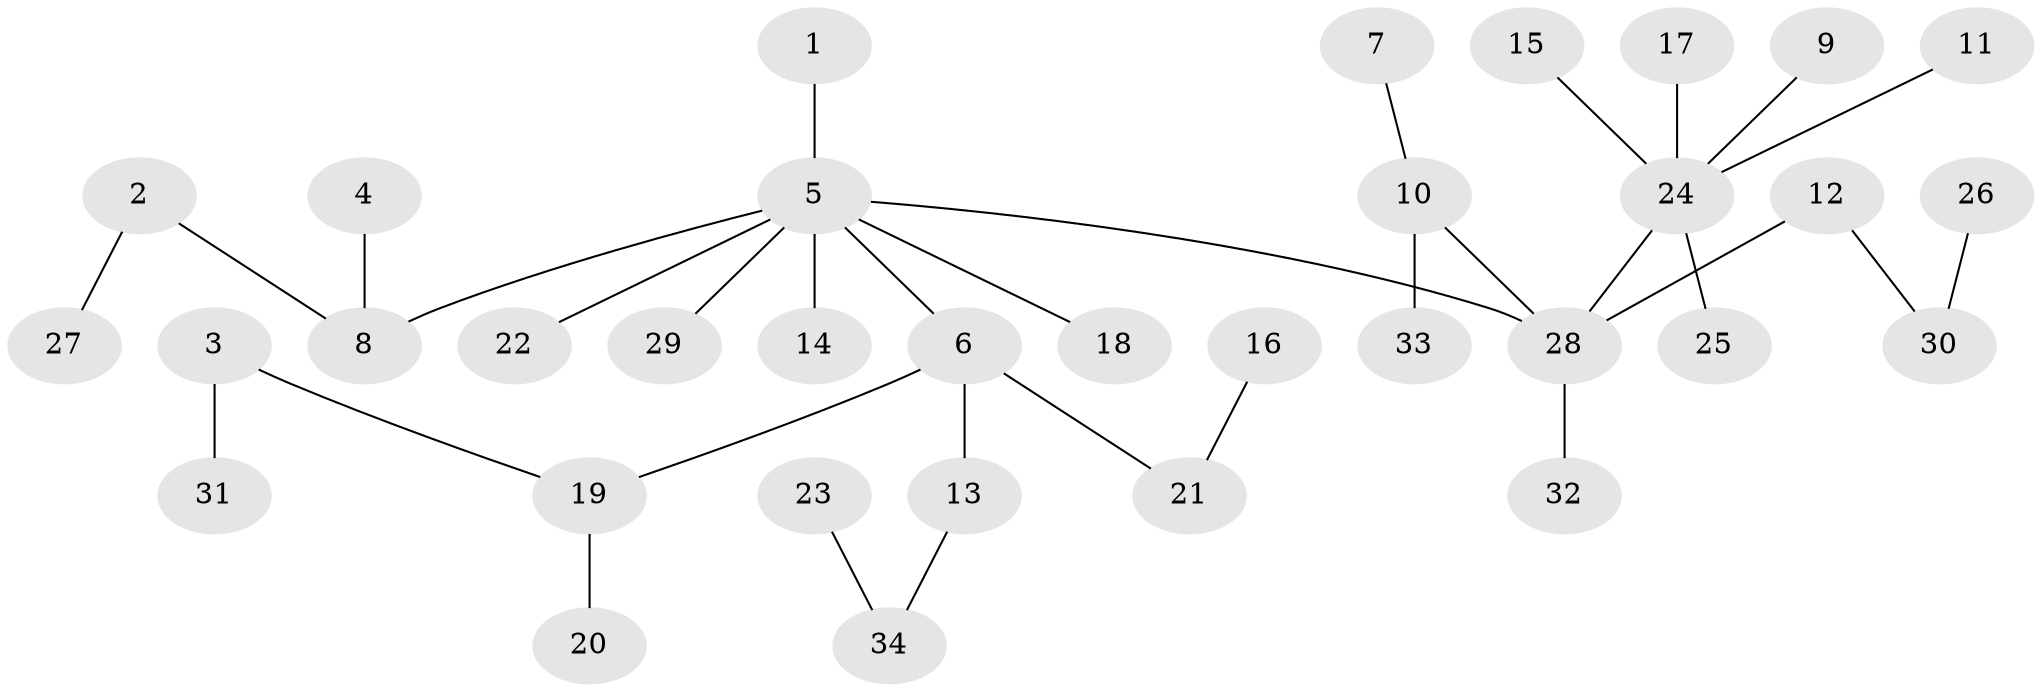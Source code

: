 // original degree distribution, {10: 0.008928571428571428, 6: 0.017857142857142856, 3: 0.15178571428571427, 5: 0.017857142857142856, 4: 0.07142857142857142, 2: 0.22321428571428573, 1: 0.5089285714285714}
// Generated by graph-tools (version 1.1) at 2025/37/03/04/25 23:37:20]
// undirected, 34 vertices, 33 edges
graph export_dot {
  node [color=gray90,style=filled];
  1;
  2;
  3;
  4;
  5;
  6;
  7;
  8;
  9;
  10;
  11;
  12;
  13;
  14;
  15;
  16;
  17;
  18;
  19;
  20;
  21;
  22;
  23;
  24;
  25;
  26;
  27;
  28;
  29;
  30;
  31;
  32;
  33;
  34;
  1 -- 5 [weight=1.0];
  2 -- 8 [weight=1.0];
  2 -- 27 [weight=1.0];
  3 -- 19 [weight=1.0];
  3 -- 31 [weight=1.0];
  4 -- 8 [weight=1.0];
  5 -- 6 [weight=1.0];
  5 -- 8 [weight=1.0];
  5 -- 14 [weight=1.0];
  5 -- 18 [weight=1.0];
  5 -- 22 [weight=1.0];
  5 -- 28 [weight=1.0];
  5 -- 29 [weight=1.0];
  6 -- 13 [weight=1.0];
  6 -- 19 [weight=1.0];
  6 -- 21 [weight=1.0];
  7 -- 10 [weight=1.0];
  9 -- 24 [weight=1.0];
  10 -- 28 [weight=1.0];
  10 -- 33 [weight=1.0];
  11 -- 24 [weight=1.0];
  12 -- 28 [weight=1.0];
  12 -- 30 [weight=1.0];
  13 -- 34 [weight=1.0];
  15 -- 24 [weight=1.0];
  16 -- 21 [weight=1.0];
  17 -- 24 [weight=1.0];
  19 -- 20 [weight=1.0];
  23 -- 34 [weight=1.0];
  24 -- 25 [weight=1.0];
  24 -- 28 [weight=1.0];
  26 -- 30 [weight=1.0];
  28 -- 32 [weight=1.0];
}
